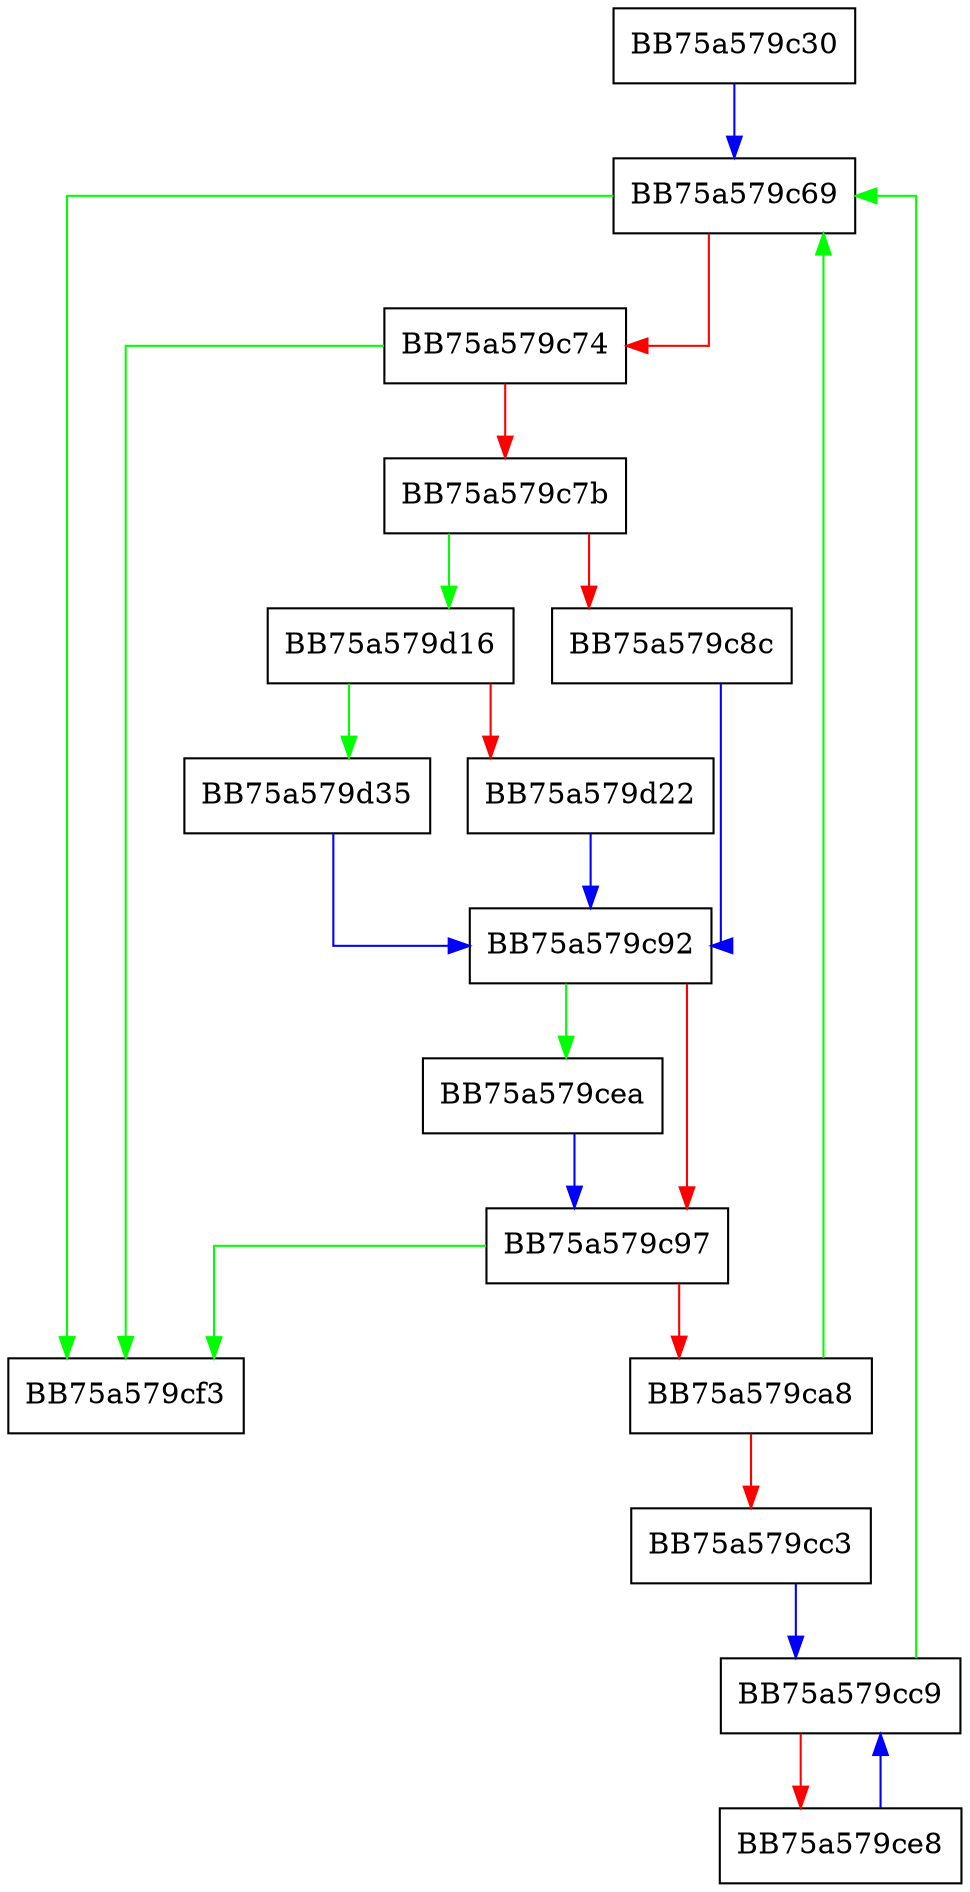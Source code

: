 digraph do_out {
  node [shape="box"];
  graph [splines=ortho];
  BB75a579c30 -> BB75a579c69 [color="blue"];
  BB75a579c69 -> BB75a579cf3 [color="green"];
  BB75a579c69 -> BB75a579c74 [color="red"];
  BB75a579c74 -> BB75a579cf3 [color="green"];
  BB75a579c74 -> BB75a579c7b [color="red"];
  BB75a579c7b -> BB75a579d16 [color="green"];
  BB75a579c7b -> BB75a579c8c [color="red"];
  BB75a579c8c -> BB75a579c92 [color="blue"];
  BB75a579c92 -> BB75a579cea [color="green"];
  BB75a579c92 -> BB75a579c97 [color="red"];
  BB75a579c97 -> BB75a579cf3 [color="green"];
  BB75a579c97 -> BB75a579ca8 [color="red"];
  BB75a579ca8 -> BB75a579c69 [color="green"];
  BB75a579ca8 -> BB75a579cc3 [color="red"];
  BB75a579cc3 -> BB75a579cc9 [color="blue"];
  BB75a579cc9 -> BB75a579c69 [color="green"];
  BB75a579cc9 -> BB75a579ce8 [color="red"];
  BB75a579ce8 -> BB75a579cc9 [color="blue"];
  BB75a579cea -> BB75a579c97 [color="blue"];
  BB75a579d16 -> BB75a579d35 [color="green"];
  BB75a579d16 -> BB75a579d22 [color="red"];
  BB75a579d22 -> BB75a579c92 [color="blue"];
  BB75a579d35 -> BB75a579c92 [color="blue"];
}